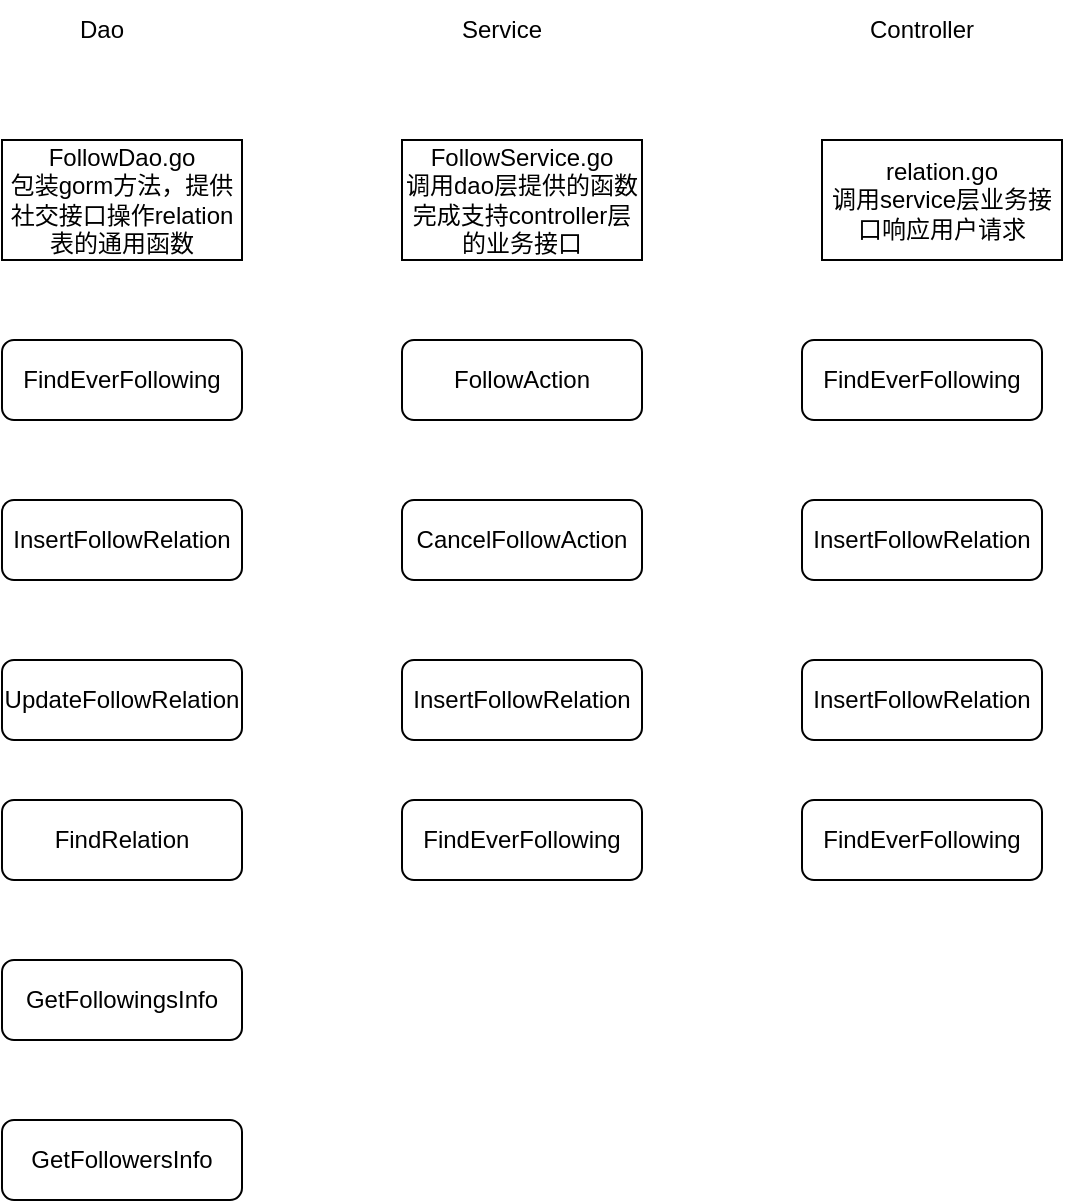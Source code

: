 <mxfile version="20.8.10" type="github">
  <diagram name="第 1 页" id="exY0J_KUNhduBvVWKAtJ">
    <mxGraphModel dx="1026" dy="661" grid="1" gridSize="10" guides="1" tooltips="1" connect="1" arrows="1" fold="1" page="1" pageScale="1" pageWidth="827" pageHeight="1169" math="0" shadow="0">
      <root>
        <mxCell id="0" />
        <mxCell id="1" parent="0" />
        <mxCell id="ikNL3fhCvf00jAdiAs-t-1" value="Dao" style="text;html=1;strokeColor=none;fillColor=none;align=center;verticalAlign=middle;whiteSpace=wrap;rounded=0;" vertex="1" parent="1">
          <mxGeometry x="60" y="110" width="60" height="30" as="geometry" />
        </mxCell>
        <mxCell id="ikNL3fhCvf00jAdiAs-t-2" value="Service" style="text;html=1;strokeColor=none;fillColor=none;align=center;verticalAlign=middle;whiteSpace=wrap;rounded=0;" vertex="1" parent="1">
          <mxGeometry x="260" y="110" width="60" height="30" as="geometry" />
        </mxCell>
        <mxCell id="ikNL3fhCvf00jAdiAs-t-3" value="Controller" style="text;html=1;strokeColor=none;fillColor=none;align=center;verticalAlign=middle;whiteSpace=wrap;rounded=0;" vertex="1" parent="1">
          <mxGeometry x="470" y="110" width="60" height="30" as="geometry" />
        </mxCell>
        <mxCell id="ikNL3fhCvf00jAdiAs-t-4" value="FollowDao.go&lt;br&gt;包装gorm方法，提供社交接口操作relation表的通用函数" style="rounded=0;whiteSpace=wrap;html=1;" vertex="1" parent="1">
          <mxGeometry x="40" y="180" width="120" height="60" as="geometry" />
        </mxCell>
        <mxCell id="ikNL3fhCvf00jAdiAs-t-5" value="FollowService.go&lt;br&gt;调用dao层提供的函数完成支持controller层的业务接口" style="rounded=0;whiteSpace=wrap;html=1;" vertex="1" parent="1">
          <mxGeometry x="240" y="180" width="120" height="60" as="geometry" />
        </mxCell>
        <mxCell id="ikNL3fhCvf00jAdiAs-t-6" value="relation.go&lt;br&gt;调用service层业务接口响应用户请求" style="rounded=0;whiteSpace=wrap;html=1;" vertex="1" parent="1">
          <mxGeometry x="450" y="180" width="120" height="60" as="geometry" />
        </mxCell>
        <mxCell id="ikNL3fhCvf00jAdiAs-t-10" value="FindEverFollowing" style="rounded=1;whiteSpace=wrap;html=1;" vertex="1" parent="1">
          <mxGeometry x="40" y="280" width="120" height="40" as="geometry" />
        </mxCell>
        <mxCell id="ikNL3fhCvf00jAdiAs-t-11" value="InsertFollowRelation" style="rounded=1;whiteSpace=wrap;html=1;" vertex="1" parent="1">
          <mxGeometry x="40" y="360" width="120" height="40" as="geometry" />
        </mxCell>
        <mxCell id="ikNL3fhCvf00jAdiAs-t-13" value="UpdateFollowRelation" style="rounded=1;whiteSpace=wrap;html=1;" vertex="1" parent="1">
          <mxGeometry x="40" y="440" width="120" height="40" as="geometry" />
        </mxCell>
        <mxCell id="ikNL3fhCvf00jAdiAs-t-14" value="FindRelation" style="rounded=1;whiteSpace=wrap;html=1;" vertex="1" parent="1">
          <mxGeometry x="40" y="510" width="120" height="40" as="geometry" />
        </mxCell>
        <mxCell id="ikNL3fhCvf00jAdiAs-t-15" value="GetFollowingsInfo" style="rounded=1;whiteSpace=wrap;html=1;" vertex="1" parent="1">
          <mxGeometry x="40" y="590" width="120" height="40" as="geometry" />
        </mxCell>
        <mxCell id="ikNL3fhCvf00jAdiAs-t-16" value="GetFollowersInfo" style="rounded=1;whiteSpace=wrap;html=1;" vertex="1" parent="1">
          <mxGeometry x="40" y="670" width="120" height="40" as="geometry" />
        </mxCell>
        <mxCell id="ikNL3fhCvf00jAdiAs-t-17" value="FollowAction" style="rounded=1;whiteSpace=wrap;html=1;" vertex="1" parent="1">
          <mxGeometry x="240" y="280" width="120" height="40" as="geometry" />
        </mxCell>
        <mxCell id="ikNL3fhCvf00jAdiAs-t-18" value="CancelFollowAction" style="rounded=1;whiteSpace=wrap;html=1;" vertex="1" parent="1">
          <mxGeometry x="240" y="360" width="120" height="40" as="geometry" />
        </mxCell>
        <mxCell id="ikNL3fhCvf00jAdiAs-t-19" value="InsertFollowRelation" style="rounded=1;whiteSpace=wrap;html=1;" vertex="1" parent="1">
          <mxGeometry x="240" y="440" width="120" height="40" as="geometry" />
        </mxCell>
        <mxCell id="ikNL3fhCvf00jAdiAs-t-20" value="FindEverFollowing" style="rounded=1;whiteSpace=wrap;html=1;" vertex="1" parent="1">
          <mxGeometry x="440" y="280" width="120" height="40" as="geometry" />
        </mxCell>
        <mxCell id="ikNL3fhCvf00jAdiAs-t-21" value="InsertFollowRelation" style="rounded=1;whiteSpace=wrap;html=1;" vertex="1" parent="1">
          <mxGeometry x="440" y="360" width="120" height="40" as="geometry" />
        </mxCell>
        <mxCell id="ikNL3fhCvf00jAdiAs-t-22" value="InsertFollowRelation" style="rounded=1;whiteSpace=wrap;html=1;" vertex="1" parent="1">
          <mxGeometry x="440" y="440" width="120" height="40" as="geometry" />
        </mxCell>
        <mxCell id="ikNL3fhCvf00jAdiAs-t-23" value="FindEverFollowing" style="rounded=1;whiteSpace=wrap;html=1;" vertex="1" parent="1">
          <mxGeometry x="240" y="510" width="120" height="40" as="geometry" />
        </mxCell>
        <mxCell id="ikNL3fhCvf00jAdiAs-t-24" value="FindEverFollowing" style="rounded=1;whiteSpace=wrap;html=1;" vertex="1" parent="1">
          <mxGeometry x="440" y="510" width="120" height="40" as="geometry" />
        </mxCell>
      </root>
    </mxGraphModel>
  </diagram>
</mxfile>
